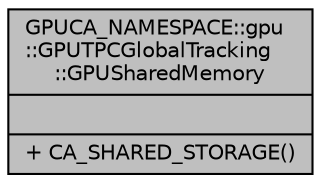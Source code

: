 digraph "GPUCA_NAMESPACE::gpu::GPUTPCGlobalTracking::GPUSharedMemory"
{
 // INTERACTIVE_SVG=YES
  bgcolor="transparent";
  edge [fontname="Helvetica",fontsize="10",labelfontname="Helvetica",labelfontsize="10"];
  node [fontname="Helvetica",fontsize="10",shape=record];
  Node1 [label="{GPUCA_NAMESPACE::gpu\l::GPUTPCGlobalTracking\l::GPUSharedMemory\n||+ CA_SHARED_STORAGE()\l}",height=0.2,width=0.4,color="black", fillcolor="grey75", style="filled", fontcolor="black"];
}
